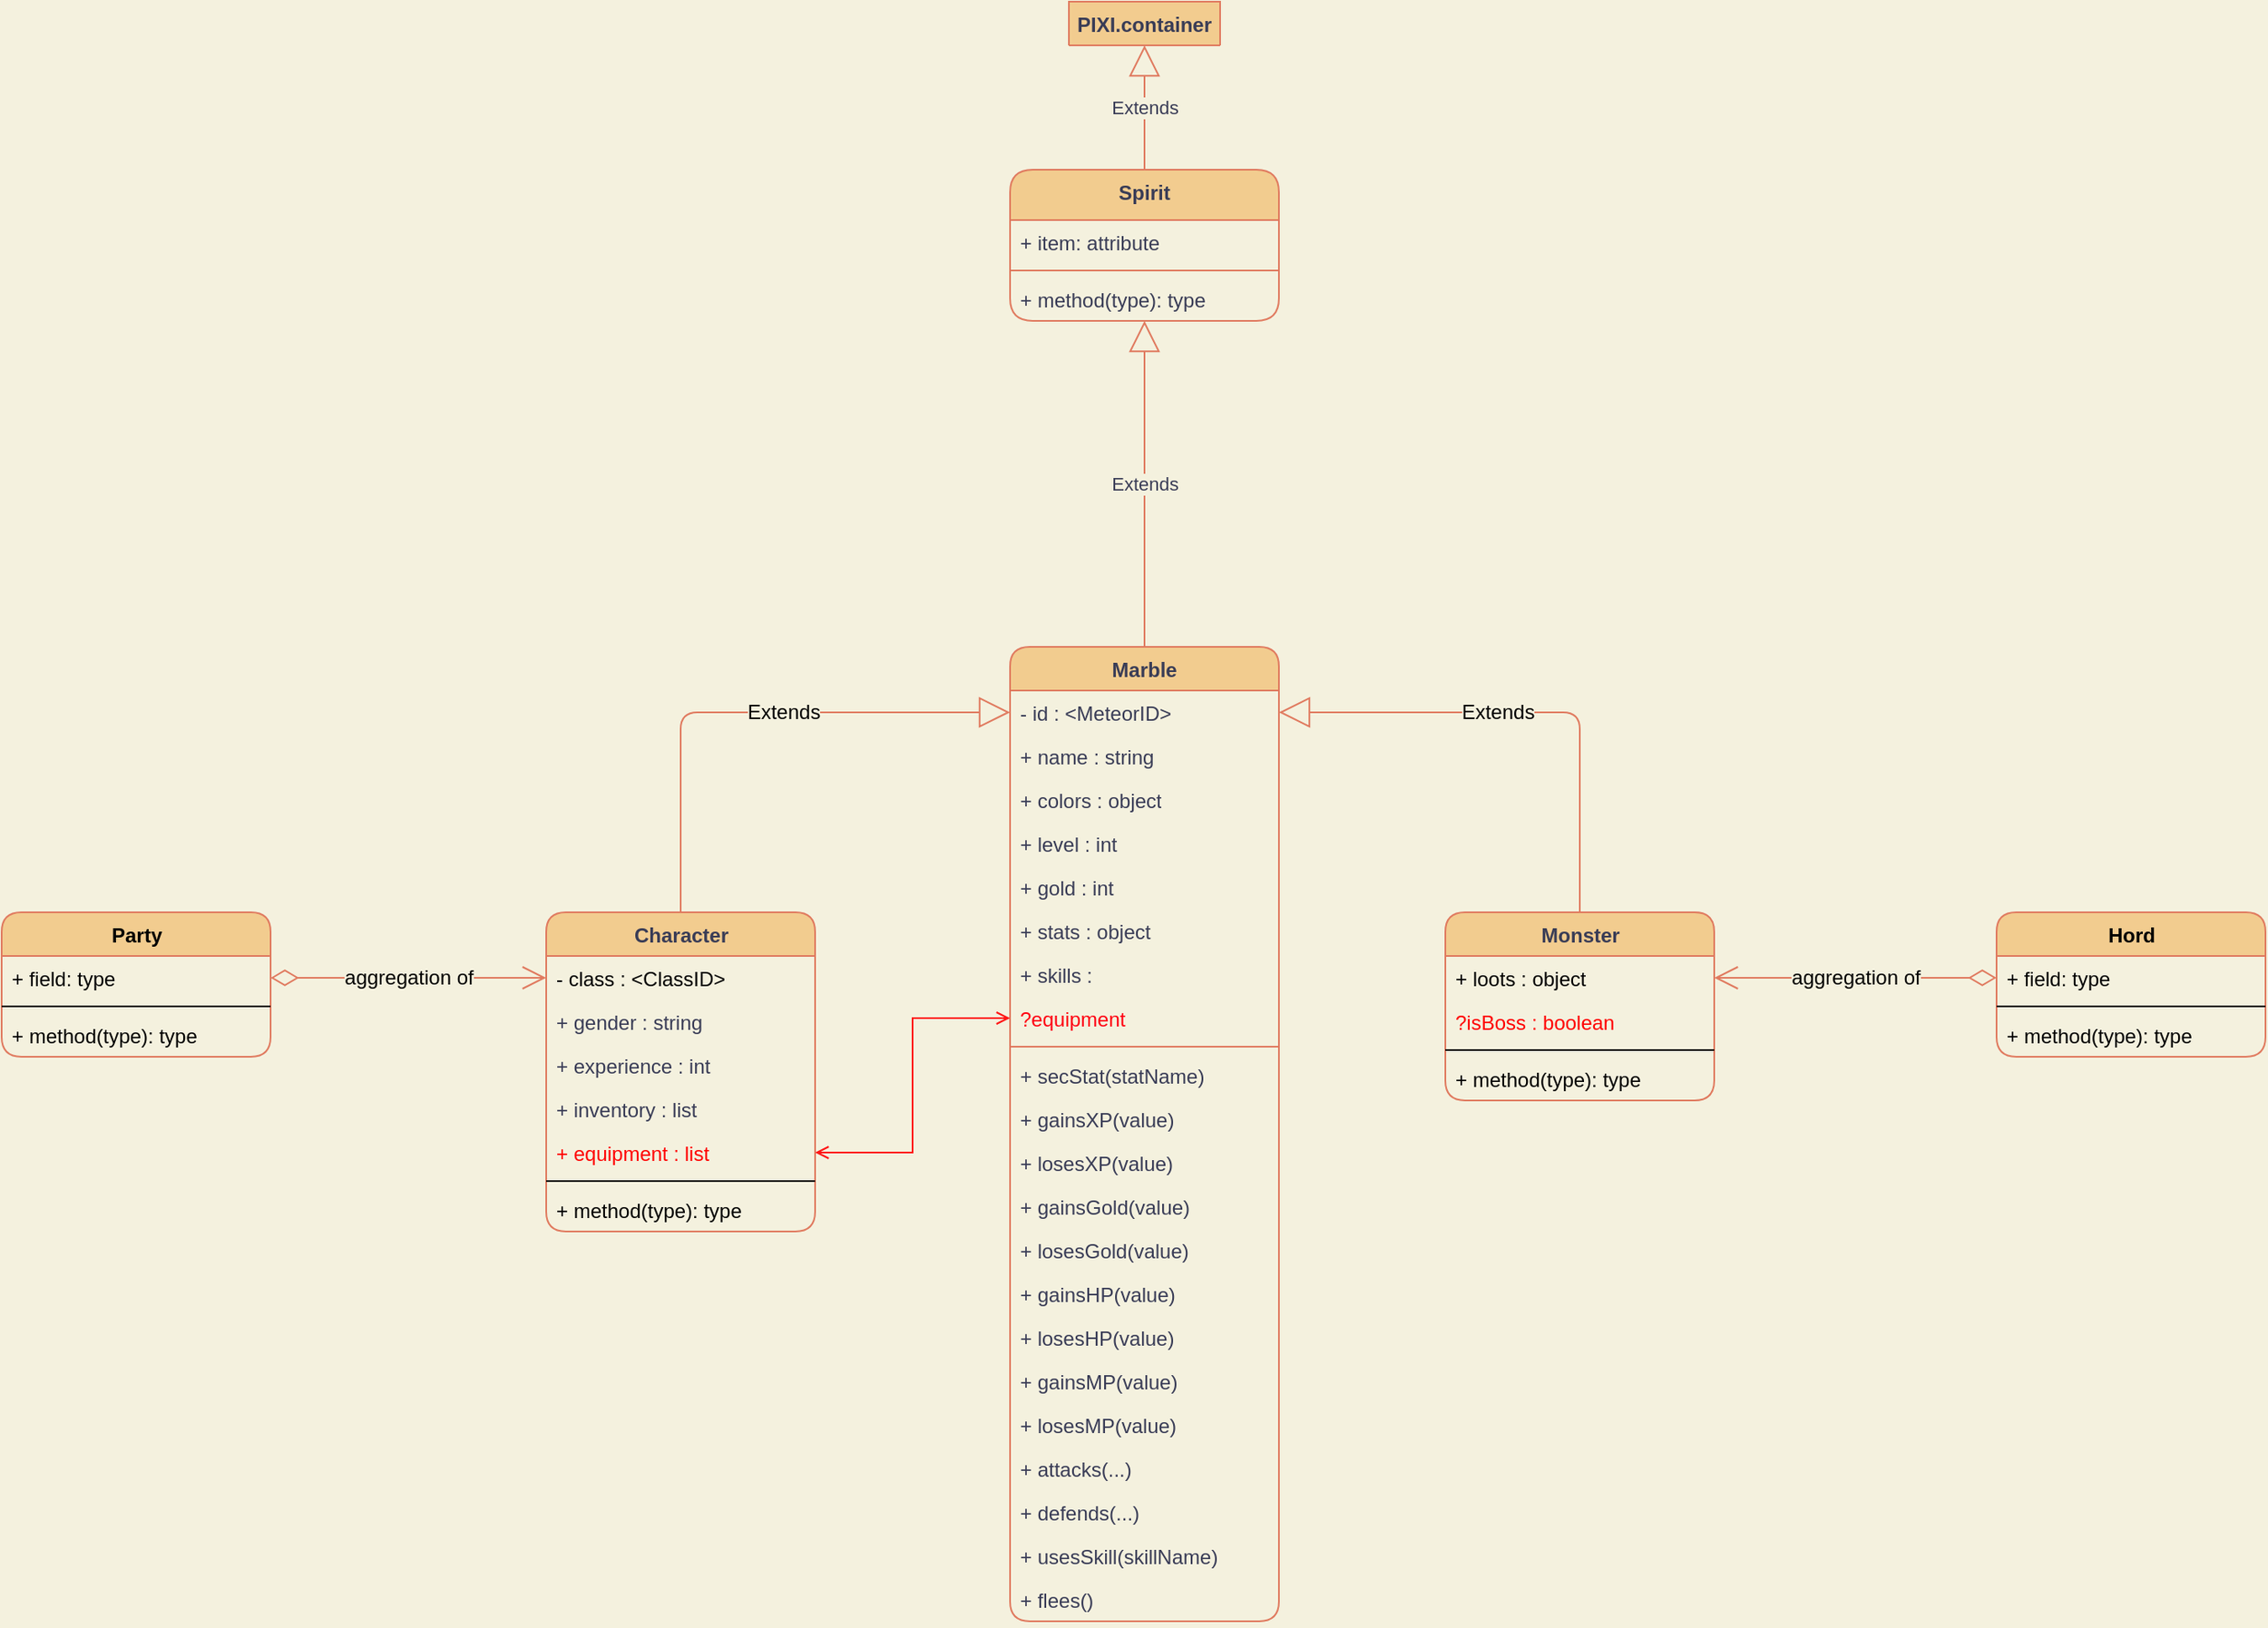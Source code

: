 <mxfile version="13.7.7" type="github">
  <diagram id="JMG7Og392h3I-otRAJf4" name="Page-1">
    <mxGraphModel dx="2005" dy="2290" grid="0" gridSize="10" guides="1" tooltips="1" connect="1" arrows="1" fold="1" page="0" pageScale="1" pageWidth="1169" pageHeight="827" background="#F4F1DE" math="0" shadow="0">
      <root>
        <mxCell id="0" />
        <mxCell id="1" parent="0" />
        <mxCell id="4F_5oUC_MU-JNdt0lTQq-11" value="PIXI.container" style="swimlane;fontStyle=1;align=center;verticalAlign=top;childLayout=stackLayout;horizontal=1;startSize=26;horizontalStack=0;resizeParent=1;resizeParentMax=0;resizeLast=0;collapsible=1;marginBottom=0;fillColor=#F2CC8F;strokeColor=#E07A5F;fontColor=#393C56;rounded=1;" parent="1" vertex="1" collapsed="1">
          <mxGeometry x="369" y="-440" width="90" height="26" as="geometry">
            <mxRectangle x="334" y="-300" width="160" height="86" as="alternateBounds" />
          </mxGeometry>
        </mxCell>
        <mxCell id="4F_5oUC_MU-JNdt0lTQq-12" value="+ field: type" style="text;strokeColor=none;fillColor=none;align=left;verticalAlign=top;spacingLeft=4;spacingRight=4;overflow=hidden;rotatable=0;points=[[0,0.5],[1,0.5]];portConstraint=eastwest;fontColor=#393C56;rounded=1;" parent="4F_5oUC_MU-JNdt0lTQq-11" vertex="1">
          <mxGeometry y="26" width="90" height="26" as="geometry" />
        </mxCell>
        <mxCell id="4F_5oUC_MU-JNdt0lTQq-13" value="" style="line;strokeWidth=1;fillColor=none;align=left;verticalAlign=middle;spacingTop=-1;spacingLeft=3;spacingRight=3;rotatable=0;labelPosition=right;points=[];portConstraint=eastwest;labelBackgroundColor=#F4F1DE;strokeColor=#E07A5F;fontColor=#393C56;rounded=1;" parent="4F_5oUC_MU-JNdt0lTQq-11" vertex="1">
          <mxGeometry y="52" width="90" height="8" as="geometry" />
        </mxCell>
        <mxCell id="4F_5oUC_MU-JNdt0lTQq-14" value="+ method(type): type" style="text;strokeColor=none;fillColor=none;align=left;verticalAlign=top;spacingLeft=4;spacingRight=4;overflow=hidden;rotatable=0;points=[[0,0.5],[1,0.5]];portConstraint=eastwest;fontColor=#393C56;rounded=1;" parent="4F_5oUC_MU-JNdt0lTQq-11" vertex="1">
          <mxGeometry y="60" width="90" height="26" as="geometry" />
        </mxCell>
        <mxCell id="4F_5oUC_MU-JNdt0lTQq-1" value="Spirit" style="swimlane;fontStyle=1;align=center;verticalAlign=top;childLayout=stackLayout;horizontal=1;startSize=30;horizontalStack=0;resizeParent=1;resizeParentMax=0;resizeLast=0;collapsible=1;marginBottom=0;fillColor=#F2CC8F;strokeColor=#E07A5F;fontColor=#393C56;rounded=1;" parent="1" vertex="1">
          <mxGeometry x="334" y="-340" width="160" height="90" as="geometry">
            <mxRectangle x="334" y="60" width="60" height="26" as="alternateBounds" />
          </mxGeometry>
        </mxCell>
        <mxCell id="4F_5oUC_MU-JNdt0lTQq-5" value="+ item: attribute" style="text;strokeColor=none;fillColor=none;align=left;verticalAlign=top;spacingLeft=4;spacingRight=4;overflow=hidden;rotatable=0;points=[[0,0.5],[1,0.5]];portConstraint=eastwest;fontColor=#393C56;rounded=1;" parent="4F_5oUC_MU-JNdt0lTQq-1" vertex="1">
          <mxGeometry y="30" width="160" height="26" as="geometry" />
        </mxCell>
        <mxCell id="4F_5oUC_MU-JNdt0lTQq-3" value="" style="line;strokeWidth=1;fillColor=none;align=left;verticalAlign=middle;spacingTop=-1;spacingLeft=3;spacingRight=3;rotatable=0;labelPosition=right;points=[];portConstraint=eastwest;labelBackgroundColor=#F4F1DE;strokeColor=#E07A5F;fontColor=#393C56;rounded=1;" parent="4F_5oUC_MU-JNdt0lTQq-1" vertex="1">
          <mxGeometry y="56" width="160" height="8" as="geometry" />
        </mxCell>
        <mxCell id="4F_5oUC_MU-JNdt0lTQq-4" value="+ method(type): type" style="text;strokeColor=none;fillColor=none;align=left;verticalAlign=top;spacingLeft=4;spacingRight=4;overflow=hidden;rotatable=0;points=[[0,0.5],[1,0.5]];portConstraint=eastwest;fontColor=#393C56;rounded=1;" parent="4F_5oUC_MU-JNdt0lTQq-1" vertex="1">
          <mxGeometry y="64" width="160" height="26" as="geometry" />
        </mxCell>
        <mxCell id="4F_5oUC_MU-JNdt0lTQq-15" value="Extends" style="endArrow=block;endSize=16;endFill=0;html=1;exitX=0.5;exitY=0;exitDx=0;exitDy=0;entryX=0.5;entryY=1;entryDx=0;entryDy=0;labelBackgroundColor=#F4F1DE;strokeColor=#E07A5F;fontColor=#393C56;" parent="1" source="4F_5oUC_MU-JNdt0lTQq-1" target="4F_5oUC_MU-JNdt0lTQq-11" edge="1">
          <mxGeometry width="160" relative="1" as="geometry">
            <mxPoint x="570" y="-350" as="sourcePoint" />
            <mxPoint x="730" y="-350" as="targetPoint" />
          </mxGeometry>
        </mxCell>
        <mxCell id="4F_5oUC_MU-JNdt0lTQq-16" value="Extends" style="endArrow=block;endSize=16;endFill=0;html=1;exitX=0.5;exitY=0;exitDx=0;exitDy=0;entryX=0.5;entryY=1;entryDx=0;entryDy=0;labelBackgroundColor=#F4F1DE;fontColor=#393C56;strokeColor=#E07A5F;" parent="1" source="4F_5oUC_MU-JNdt0lTQq-6" target="4F_5oUC_MU-JNdt0lTQq-1" edge="1">
          <mxGeometry width="160" relative="1" as="geometry">
            <mxPoint x="420" y="20" as="sourcePoint" />
            <mxPoint x="470" y="-200" as="targetPoint" />
          </mxGeometry>
        </mxCell>
        <mxCell id="4F_5oUC_MU-JNdt0lTQq-6" value="Marble" style="swimlane;fontStyle=1;align=center;verticalAlign=top;childLayout=stackLayout;horizontal=1;startSize=26;horizontalStack=0;resizeParent=1;resizeParentMax=0;resizeLast=0;collapsible=1;marginBottom=0;fillColor=#F2CC8F;strokeColor=#E07A5F;fontColor=#393C56;rounded=1;" parent="1" vertex="1">
          <mxGeometry x="334" y="-56" width="160" height="580" as="geometry" />
        </mxCell>
        <mxCell id="4F_5oUC_MU-JNdt0lTQq-7" value="- id : &lt;MeteorID&gt;" style="text;strokeColor=none;fillColor=none;align=left;verticalAlign=top;spacingLeft=4;spacingRight=4;overflow=hidden;rotatable=0;points=[[0,0.5],[1,0.5]];portConstraint=eastwest;fontColor=#393C56;rounded=1;" parent="4F_5oUC_MU-JNdt0lTQq-6" vertex="1">
          <mxGeometry y="26" width="160" height="26" as="geometry" />
        </mxCell>
        <mxCell id="4F_5oUC_MU-JNdt0lTQq-17" value="+ name : string" style="text;strokeColor=none;fillColor=none;align=left;verticalAlign=top;spacingLeft=4;spacingRight=4;overflow=hidden;rotatable=0;points=[[0,0.5],[1,0.5]];portConstraint=eastwest;rounded=1;fontColor=#393C56;" parent="4F_5oUC_MU-JNdt0lTQq-6" vertex="1">
          <mxGeometry y="52" width="160" height="26" as="geometry" />
        </mxCell>
        <mxCell id="4F_5oUC_MU-JNdt0lTQq-18" value="+ colors : object" style="text;strokeColor=none;fillColor=none;align=left;verticalAlign=top;spacingLeft=4;spacingRight=4;overflow=hidden;rotatable=0;points=[[0,0.5],[1,0.5]];portConstraint=eastwest;rounded=1;fontColor=#393C56;fontStyle=0;fontSize=12;html=1;noLabel=0;" parent="4F_5oUC_MU-JNdt0lTQq-6" vertex="1">
          <mxGeometry y="78" width="160" height="26" as="geometry" />
        </mxCell>
        <mxCell id="4F_5oUC_MU-JNdt0lTQq-19" value="+ level : int" style="text;strokeColor=none;fillColor=none;align=left;verticalAlign=top;spacingLeft=4;spacingRight=4;overflow=hidden;rotatable=0;points=[[0,0.5],[1,0.5]];portConstraint=eastwest;rounded=1;fontColor=#393C56;" parent="4F_5oUC_MU-JNdt0lTQq-6" vertex="1">
          <mxGeometry y="104" width="160" height="26" as="geometry" />
        </mxCell>
        <mxCell id="-9Ix1WPc0BXSNpQGpBU6-1" value="+ gold : int" style="text;strokeColor=none;fillColor=none;align=left;verticalAlign=top;spacingLeft=4;spacingRight=4;overflow=hidden;rotatable=0;points=[[0,0.5],[1,0.5]];portConstraint=eastwest;rounded=1;fontColor=#393C56;" vertex="1" parent="4F_5oUC_MU-JNdt0lTQq-6">
          <mxGeometry y="130" width="160" height="26" as="geometry" />
        </mxCell>
        <mxCell id="-9Ix1WPc0BXSNpQGpBU6-2" value="+ stats : object" style="text;strokeColor=none;fillColor=none;align=left;verticalAlign=top;spacingLeft=4;spacingRight=4;overflow=hidden;rotatable=0;points=[[0,0.5],[1,0.5]];portConstraint=eastwest;rounded=1;fontColor=#393C56;" vertex="1" parent="4F_5oUC_MU-JNdt0lTQq-6">
          <mxGeometry y="156" width="160" height="26" as="geometry" />
        </mxCell>
        <mxCell id="-9Ix1WPc0BXSNpQGpBU6-4" value="+ skills : " style="text;strokeColor=none;fillColor=none;align=left;verticalAlign=top;spacingLeft=4;spacingRight=4;overflow=hidden;rotatable=0;points=[[0,0.5],[1,0.5]];portConstraint=eastwest;rounded=1;fontColor=#393C56;" vertex="1" parent="4F_5oUC_MU-JNdt0lTQq-6">
          <mxGeometry y="182" width="160" height="26" as="geometry" />
        </mxCell>
        <mxCell id="-9Ix1WPc0BXSNpQGpBU6-3" value="?equipment" style="text;strokeColor=none;fillColor=none;align=left;verticalAlign=top;spacingLeft=4;spacingRight=4;overflow=hidden;rotatable=0;points=[[0,0.5],[1,0.5]];portConstraint=eastwest;rounded=1;fontColor=#FF0011;" vertex="1" parent="4F_5oUC_MU-JNdt0lTQq-6">
          <mxGeometry y="208" width="160" height="26" as="geometry" />
        </mxCell>
        <mxCell id="4F_5oUC_MU-JNdt0lTQq-8" value="" style="line;strokeWidth=1;fillColor=none;align=left;verticalAlign=middle;spacingTop=-1;spacingLeft=3;spacingRight=3;rotatable=0;labelPosition=right;points=[];portConstraint=eastwest;labelBackgroundColor=#F4F1DE;strokeColor=#E07A5F;fontColor=#393C56;rounded=1;" parent="4F_5oUC_MU-JNdt0lTQq-6" vertex="1">
          <mxGeometry y="234" width="160" height="8" as="geometry" />
        </mxCell>
        <mxCell id="-9Ix1WPc0BXSNpQGpBU6-5" value="+ secStat(statName)" style="text;strokeColor=none;fillColor=none;align=left;verticalAlign=top;spacingLeft=4;spacingRight=4;overflow=hidden;rotatable=0;points=[[0,0.5],[1,0.5]];portConstraint=eastwest;rounded=1;fontSize=12;fontColor=#393C56;html=1;" vertex="1" parent="4F_5oUC_MU-JNdt0lTQq-6">
          <mxGeometry y="242" width="160" height="26" as="geometry" />
        </mxCell>
        <mxCell id="4F_5oUC_MU-JNdt0lTQq-9" value="+ gainsXP(value)" style="text;strokeColor=none;fillColor=none;align=left;verticalAlign=top;spacingLeft=4;spacingRight=4;overflow=hidden;rotatable=0;points=[[0,0.5],[1,0.5]];portConstraint=eastwest;fontColor=#393C56;rounded=1;" parent="4F_5oUC_MU-JNdt0lTQq-6" vertex="1">
          <mxGeometry y="268" width="160" height="26" as="geometry" />
        </mxCell>
        <mxCell id="-9Ix1WPc0BXSNpQGpBU6-12" value="+ losesXP(value)" style="text;strokeColor=none;fillColor=none;align=left;verticalAlign=top;spacingLeft=4;spacingRight=4;overflow=hidden;rotatable=0;points=[[0,0.5],[1,0.5]];portConstraint=eastwest;rounded=1;fontSize=12;fontColor=#393C56;html=1;" vertex="1" parent="4F_5oUC_MU-JNdt0lTQq-6">
          <mxGeometry y="294" width="160" height="26" as="geometry" />
        </mxCell>
        <mxCell id="-9Ix1WPc0BXSNpQGpBU6-9" value="+ gainsGold(value)" style="text;strokeColor=none;fillColor=none;align=left;verticalAlign=top;spacingLeft=4;spacingRight=4;overflow=hidden;rotatable=0;points=[[0,0.5],[1,0.5]];portConstraint=eastwest;rounded=1;fontSize=12;fontColor=#393C56;html=1;" vertex="1" parent="4F_5oUC_MU-JNdt0lTQq-6">
          <mxGeometry y="320" width="160" height="26" as="geometry" />
        </mxCell>
        <mxCell id="-9Ix1WPc0BXSNpQGpBU6-7" value="+ losesGold(value)" style="text;strokeColor=none;fillColor=none;align=left;verticalAlign=top;spacingLeft=4;spacingRight=4;overflow=hidden;rotatable=0;points=[[0,0.5],[1,0.5]];portConstraint=eastwest;rounded=1;fontSize=12;fontColor=#393C56;html=1;" vertex="1" parent="4F_5oUC_MU-JNdt0lTQq-6">
          <mxGeometry y="346" width="160" height="26" as="geometry" />
        </mxCell>
        <mxCell id="-9Ix1WPc0BXSNpQGpBU6-11" value="+ gainsHP(value)" style="text;strokeColor=none;fillColor=none;align=left;verticalAlign=top;spacingLeft=4;spacingRight=4;overflow=hidden;rotatable=0;points=[[0,0.5],[1,0.5]];portConstraint=eastwest;rounded=1;fontSize=12;fontColor=#393C56;html=1;" vertex="1" parent="4F_5oUC_MU-JNdt0lTQq-6">
          <mxGeometry y="372" width="160" height="26" as="geometry" />
        </mxCell>
        <mxCell id="-9Ix1WPc0BXSNpQGpBU6-6" value="+ losesHP(value)" style="text;strokeColor=none;fillColor=none;align=left;verticalAlign=top;spacingLeft=4;spacingRight=4;overflow=hidden;rotatable=0;points=[[0,0.5],[1,0.5]];portConstraint=eastwest;rounded=1;fontSize=12;fontColor=#393C56;html=1;" vertex="1" parent="4F_5oUC_MU-JNdt0lTQq-6">
          <mxGeometry y="398" width="160" height="26" as="geometry" />
        </mxCell>
        <mxCell id="-9Ix1WPc0BXSNpQGpBU6-10" value="+ gainsMP(value)" style="text;strokeColor=none;fillColor=none;align=left;verticalAlign=top;spacingLeft=4;spacingRight=4;overflow=hidden;rotatable=0;points=[[0,0.5],[1,0.5]];portConstraint=eastwest;rounded=1;fontSize=12;fontColor=#393C56;html=1;" vertex="1" parent="4F_5oUC_MU-JNdt0lTQq-6">
          <mxGeometry y="424" width="160" height="26" as="geometry" />
        </mxCell>
        <mxCell id="-9Ix1WPc0BXSNpQGpBU6-8" value="+ losesMP(value)" style="text;strokeColor=none;fillColor=none;align=left;verticalAlign=top;spacingLeft=4;spacingRight=4;overflow=hidden;rotatable=0;points=[[0,0.5],[1,0.5]];portConstraint=eastwest;rounded=1;fontSize=12;fontColor=#393C56;html=1;" vertex="1" parent="4F_5oUC_MU-JNdt0lTQq-6">
          <mxGeometry y="450" width="160" height="26" as="geometry" />
        </mxCell>
        <mxCell id="-9Ix1WPc0BXSNpQGpBU6-13" value="+ attacks(...)" style="text;strokeColor=none;fillColor=none;align=left;verticalAlign=top;spacingLeft=4;spacingRight=4;overflow=hidden;rotatable=0;points=[[0,0.5],[1,0.5]];portConstraint=eastwest;rounded=1;fontSize=12;fontColor=#393C56;html=1;" vertex="1" parent="4F_5oUC_MU-JNdt0lTQq-6">
          <mxGeometry y="476" width="160" height="26" as="geometry" />
        </mxCell>
        <mxCell id="-9Ix1WPc0BXSNpQGpBU6-14" value="+ defends(...)" style="text;strokeColor=none;fillColor=none;align=left;verticalAlign=top;spacingLeft=4;spacingRight=4;overflow=hidden;rotatable=0;points=[[0,0.5],[1,0.5]];portConstraint=eastwest;rounded=1;fontSize=12;fontColor=#393C56;html=1;" vertex="1" parent="4F_5oUC_MU-JNdt0lTQq-6">
          <mxGeometry y="502" width="160" height="26" as="geometry" />
        </mxCell>
        <mxCell id="-9Ix1WPc0BXSNpQGpBU6-15" value="+ usesSkill(skillName)" style="text;strokeColor=none;fillColor=none;align=left;verticalAlign=top;spacingLeft=4;spacingRight=4;overflow=hidden;rotatable=0;points=[[0,0.5],[1,0.5]];portConstraint=eastwest;rounded=1;fontSize=12;fontColor=#393C56;html=1;" vertex="1" parent="4F_5oUC_MU-JNdt0lTQq-6">
          <mxGeometry y="528" width="160" height="26" as="geometry" />
        </mxCell>
        <mxCell id="-9Ix1WPc0BXSNpQGpBU6-16" value="+ flees()" style="text;strokeColor=none;fillColor=none;align=left;verticalAlign=top;spacingLeft=4;spacingRight=4;overflow=hidden;rotatable=0;points=[[0,0.5],[1,0.5]];portConstraint=eastwest;rounded=1;fontSize=12;fontColor=#393C56;html=1;" vertex="1" parent="4F_5oUC_MU-JNdt0lTQq-6">
          <mxGeometry y="554" width="160" height="26" as="geometry" />
        </mxCell>
        <mxCell id="-9Ix1WPc0BXSNpQGpBU6-26" style="edgeStyle=orthogonalEdgeStyle;rounded=0;orthogonalLoop=1;jettySize=auto;html=1;entryX=0;entryY=0.5;entryDx=0;entryDy=0;fillColor=#F2CC8F;fontSize=12;fontColor=#393C56;strokeColor=#FF1414;startArrow=open;startFill=0;endArrow=open;endFill=0;" edge="1" parent="1" source="-9Ix1WPc0BXSNpQGpBU6-24" target="-9Ix1WPc0BXSNpQGpBU6-3">
          <mxGeometry relative="1" as="geometry" />
        </mxCell>
        <mxCell id="-9Ix1WPc0BXSNpQGpBU6-29" value="Extends" style="endArrow=block;endSize=16;endFill=0;html=1;strokeColor=#E07A5F;fillColor=#F2CC8F;fontSize=12;exitX=0.5;exitY=0;exitDx=0;exitDy=0;entryX=0;entryY=0.5;entryDx=0;entryDy=0;edgeStyle=orthogonalEdgeStyle;labelBackgroundColor=#F4F1DE;" edge="1" parent="1" source="-9Ix1WPc0BXSNpQGpBU6-17" target="4F_5oUC_MU-JNdt0lTQq-7">
          <mxGeometry x="-0.244" y="-61" width="160" relative="1" as="geometry">
            <mxPoint x="183" y="-29" as="sourcePoint" />
            <mxPoint x="343" y="-29" as="targetPoint" />
            <Array as="points">
              <mxPoint x="138" y="-17" />
            </Array>
            <mxPoint x="61" y="-61" as="offset" />
          </mxGeometry>
        </mxCell>
        <mxCell id="-9Ix1WPc0BXSNpQGpBU6-43" value="aggregation of" style="endArrow=open;html=1;endSize=12;startArrow=diamondThin;startSize=14;startFill=0;edgeStyle=orthogonalEdgeStyle;labelBackgroundColor=#F4F1DE;strokeColor=#E07A5F;fillColor=#F2CC8F;fontSize=12;fontColor=#000000;exitX=1;exitY=0.5;exitDx=0;exitDy=0;entryX=0;entryY=0.5;entryDx=0;entryDy=0;" edge="1" parent="1" source="-9Ix1WPc0BXSNpQGpBU6-39" target="-9Ix1WPc0BXSNpQGpBU6-18">
          <mxGeometry relative="1" as="geometry">
            <mxPoint x="-67" y="187" as="sourcePoint" />
            <mxPoint x="93" y="187" as="targetPoint" />
          </mxGeometry>
        </mxCell>
        <mxCell id="-9Ix1WPc0BXSNpQGpBU6-50" value="aggregation of" style="endArrow=open;html=1;endSize=12;startArrow=diamondThin;startSize=14;startFill=0;edgeStyle=orthogonalEdgeStyle;labelBackgroundColor=#F4F1DE;strokeColor=#E07A5F;fillColor=#F2CC8F;fontSize=12;fontColor=#000000;exitX=0;exitY=0.5;exitDx=0;exitDy=0;entryX=1;entryY=0.5;entryDx=0;entryDy=0;" edge="1" parent="1" source="-9Ix1WPc0BXSNpQGpBU6-47" target="-9Ix1WPc0BXSNpQGpBU6-31">
          <mxGeometry relative="1" as="geometry">
            <mxPoint x="995" y="201" as="sourcePoint" />
            <mxPoint x="1166" y="75" as="targetPoint" />
          </mxGeometry>
        </mxCell>
        <mxCell id="-9Ix1WPc0BXSNpQGpBU6-51" value="Extends" style="endArrow=block;endSize=16;endFill=0;html=1;strokeColor=#E07A5F;fillColor=#F2CC8F;fontSize=12;exitX=0.5;exitY=0;exitDx=0;exitDy=0;entryX=1;entryY=0.5;entryDx=0;entryDy=0;edgeStyle=orthogonalEdgeStyle;labelBackgroundColor=#F4F1DE;" edge="1" parent="1" source="-9Ix1WPc0BXSNpQGpBU6-30" target="4F_5oUC_MU-JNdt0lTQq-7">
          <mxGeometry x="-0.201" y="49" width="160" relative="1" as="geometry">
            <mxPoint x="184" y="22" as="sourcePoint" />
            <mxPoint x="333.04" y="-40.92" as="targetPoint" />
            <Array as="points">
              <mxPoint x="673" y="-17" />
            </Array>
            <mxPoint x="-49" y="-49" as="offset" />
          </mxGeometry>
        </mxCell>
        <mxCell id="-9Ix1WPc0BXSNpQGpBU6-17" value="Character" style="swimlane;fontStyle=1;align=center;verticalAlign=top;childLayout=stackLayout;horizontal=1;startSize=26;horizontalStack=0;resizeParent=1;resizeParentMax=0;resizeLast=0;collapsible=1;marginBottom=0;rounded=1;strokeColor=#E07A5F;fillColor=#F2CC8F;fontSize=12;fontColor=#393C56;html=1;" vertex="1" parent="1">
          <mxGeometry x="58" y="102" width="160" height="190" as="geometry" />
        </mxCell>
        <mxCell id="-9Ix1WPc0BXSNpQGpBU6-18" value="- class : &lt;ClassID&gt;" style="text;strokeColor=none;fillColor=none;align=left;verticalAlign=top;spacingLeft=4;spacingRight=4;overflow=hidden;rotatable=0;points=[[0,0.5],[1,0.5]];portConstraint=eastwest;" vertex="1" parent="-9Ix1WPc0BXSNpQGpBU6-17">
          <mxGeometry y="26" width="160" height="26" as="geometry" />
        </mxCell>
        <mxCell id="-9Ix1WPc0BXSNpQGpBU6-21" value="+ gender : string" style="text;strokeColor=none;fillColor=none;align=left;verticalAlign=top;spacingLeft=4;spacingRight=4;overflow=hidden;rotatable=0;points=[[0,0.5],[1,0.5]];portConstraint=eastwest;rounded=1;fontSize=12;fontColor=#393C56;html=1;" vertex="1" parent="-9Ix1WPc0BXSNpQGpBU6-17">
          <mxGeometry y="52" width="160" height="26" as="geometry" />
        </mxCell>
        <mxCell id="-9Ix1WPc0BXSNpQGpBU6-22" value="+ experience : int" style="text;strokeColor=none;fillColor=none;align=left;verticalAlign=top;spacingLeft=4;spacingRight=4;overflow=hidden;rotatable=0;points=[[0,0.5],[1,0.5]];portConstraint=eastwest;rounded=1;fontSize=12;fontColor=#393C56;html=1;" vertex="1" parent="-9Ix1WPc0BXSNpQGpBU6-17">
          <mxGeometry y="78" width="160" height="26" as="geometry" />
        </mxCell>
        <mxCell id="-9Ix1WPc0BXSNpQGpBU6-23" value="+ inventory : list" style="text;strokeColor=none;fillColor=none;align=left;verticalAlign=top;spacingLeft=4;spacingRight=4;overflow=hidden;rotatable=0;points=[[0,0.5],[1,0.5]];portConstraint=eastwest;rounded=1;fontSize=12;fontColor=#393C56;html=1;" vertex="1" parent="-9Ix1WPc0BXSNpQGpBU6-17">
          <mxGeometry y="104" width="160" height="26" as="geometry" />
        </mxCell>
        <mxCell id="-9Ix1WPc0BXSNpQGpBU6-24" value="+ equipment : list" style="text;strokeColor=none;fillColor=none;align=left;verticalAlign=top;spacingLeft=4;spacingRight=4;overflow=hidden;rotatable=0;points=[[0,0.5],[1,0.5]];portConstraint=eastwest;rounded=1;fontSize=12;html=1;fontColor=#FF0000;" vertex="1" parent="-9Ix1WPc0BXSNpQGpBU6-17">
          <mxGeometry y="130" width="160" height="26" as="geometry" />
        </mxCell>
        <mxCell id="-9Ix1WPc0BXSNpQGpBU6-19" value="" style="line;strokeWidth=1;fillColor=none;align=left;verticalAlign=middle;spacingTop=-1;spacingLeft=3;spacingRight=3;rotatable=0;labelPosition=right;points=[];portConstraint=eastwest;" vertex="1" parent="-9Ix1WPc0BXSNpQGpBU6-17">
          <mxGeometry y="156" width="160" height="8" as="geometry" />
        </mxCell>
        <mxCell id="-9Ix1WPc0BXSNpQGpBU6-20" value="+ method(type): type" style="text;strokeColor=none;fillColor=none;align=left;verticalAlign=top;spacingLeft=4;spacingRight=4;overflow=hidden;rotatable=0;points=[[0,0.5],[1,0.5]];portConstraint=eastwest;" vertex="1" parent="-9Ix1WPc0BXSNpQGpBU6-17">
          <mxGeometry y="164" width="160" height="26" as="geometry" />
        </mxCell>
        <mxCell id="-9Ix1WPc0BXSNpQGpBU6-30" value="Monster" style="swimlane;fontStyle=1;align=center;verticalAlign=top;childLayout=stackLayout;horizontal=1;startSize=26;horizontalStack=0;resizeParent=1;resizeParentMax=0;resizeLast=0;collapsible=1;marginBottom=0;rounded=1;strokeColor=#E07A5F;fillColor=#F2CC8F;fontSize=12;fontColor=#393C56;html=1;" vertex="1" parent="1">
          <mxGeometry x="593" y="102" width="160" height="112" as="geometry" />
        </mxCell>
        <mxCell id="-9Ix1WPc0BXSNpQGpBU6-31" value="+ loots : object" style="text;strokeColor=none;fillColor=none;align=left;verticalAlign=top;spacingLeft=4;spacingRight=4;overflow=hidden;rotatable=0;points=[[0,0.5],[1,0.5]];portConstraint=eastwest;" vertex="1" parent="-9Ix1WPc0BXSNpQGpBU6-30">
          <mxGeometry y="26" width="160" height="26" as="geometry" />
        </mxCell>
        <mxCell id="-9Ix1WPc0BXSNpQGpBU6-35" value="?isBoss : boolean" style="text;strokeColor=none;fillColor=none;align=left;verticalAlign=top;spacingLeft=4;spacingRight=4;overflow=hidden;rotatable=0;points=[[0,0.5],[1,0.5]];portConstraint=eastwest;rounded=1;fontSize=12;html=1;fontColor=#FF0000;" vertex="1" parent="-9Ix1WPc0BXSNpQGpBU6-30">
          <mxGeometry y="52" width="160" height="26" as="geometry" />
        </mxCell>
        <mxCell id="-9Ix1WPc0BXSNpQGpBU6-36" value="" style="line;strokeWidth=1;fillColor=none;align=left;verticalAlign=middle;spacingTop=-1;spacingLeft=3;spacingRight=3;rotatable=0;labelPosition=right;points=[];portConstraint=eastwest;" vertex="1" parent="-9Ix1WPc0BXSNpQGpBU6-30">
          <mxGeometry y="78" width="160" height="8" as="geometry" />
        </mxCell>
        <mxCell id="-9Ix1WPc0BXSNpQGpBU6-37" value="+ method(type): type" style="text;strokeColor=none;fillColor=none;align=left;verticalAlign=top;spacingLeft=4;spacingRight=4;overflow=hidden;rotatable=0;points=[[0,0.5],[1,0.5]];portConstraint=eastwest;" vertex="1" parent="-9Ix1WPc0BXSNpQGpBU6-30">
          <mxGeometry y="86" width="160" height="26" as="geometry" />
        </mxCell>
        <mxCell id="-9Ix1WPc0BXSNpQGpBU6-38" value="Party" style="swimlane;fontStyle=1;align=center;verticalAlign=top;childLayout=stackLayout;horizontal=1;startSize=26;horizontalStack=0;resizeParent=1;resizeParentMax=0;resizeLast=0;collapsible=1;marginBottom=0;rounded=1;strokeColor=#E07A5F;fillColor=#F2CC8F;fontSize=12;fontColor=#000000;html=1;" vertex="1" parent="1">
          <mxGeometry x="-266" y="102" width="160" height="86" as="geometry" />
        </mxCell>
        <mxCell id="-9Ix1WPc0BXSNpQGpBU6-39" value="+ field: type" style="text;strokeColor=none;fillColor=none;align=left;verticalAlign=top;spacingLeft=4;spacingRight=4;overflow=hidden;rotatable=0;points=[[0,0.5],[1,0.5]];portConstraint=eastwest;" vertex="1" parent="-9Ix1WPc0BXSNpQGpBU6-38">
          <mxGeometry y="26" width="160" height="26" as="geometry" />
        </mxCell>
        <mxCell id="-9Ix1WPc0BXSNpQGpBU6-40" value="" style="line;strokeWidth=1;fillColor=none;align=left;verticalAlign=middle;spacingTop=-1;spacingLeft=3;spacingRight=3;rotatable=0;labelPosition=right;points=[];portConstraint=eastwest;" vertex="1" parent="-9Ix1WPc0BXSNpQGpBU6-38">
          <mxGeometry y="52" width="160" height="8" as="geometry" />
        </mxCell>
        <mxCell id="-9Ix1WPc0BXSNpQGpBU6-41" value="+ method(type): type" style="text;strokeColor=none;fillColor=none;align=left;verticalAlign=top;spacingLeft=4;spacingRight=4;overflow=hidden;rotatable=0;points=[[0,0.5],[1,0.5]];portConstraint=eastwest;" vertex="1" parent="-9Ix1WPc0BXSNpQGpBU6-38">
          <mxGeometry y="60" width="160" height="26" as="geometry" />
        </mxCell>
        <mxCell id="-9Ix1WPc0BXSNpQGpBU6-46" value="Hord" style="swimlane;fontStyle=1;align=center;verticalAlign=top;childLayout=stackLayout;horizontal=1;startSize=26;horizontalStack=0;resizeParent=1;resizeParentMax=0;resizeLast=0;collapsible=1;marginBottom=0;rounded=1;strokeColor=#E07A5F;fillColor=#F2CC8F;fontSize=12;fontColor=#000000;html=1;" vertex="1" parent="1">
          <mxGeometry x="921" y="102" width="160" height="86" as="geometry" />
        </mxCell>
        <mxCell id="-9Ix1WPc0BXSNpQGpBU6-47" value="+ field: type" style="text;strokeColor=none;fillColor=none;align=left;verticalAlign=top;spacingLeft=4;spacingRight=4;overflow=hidden;rotatable=0;points=[[0,0.5],[1,0.5]];portConstraint=eastwest;" vertex="1" parent="-9Ix1WPc0BXSNpQGpBU6-46">
          <mxGeometry y="26" width="160" height="26" as="geometry" />
        </mxCell>
        <mxCell id="-9Ix1WPc0BXSNpQGpBU6-48" value="" style="line;strokeWidth=1;fillColor=none;align=left;verticalAlign=middle;spacingTop=-1;spacingLeft=3;spacingRight=3;rotatable=0;labelPosition=right;points=[];portConstraint=eastwest;" vertex="1" parent="-9Ix1WPc0BXSNpQGpBU6-46">
          <mxGeometry y="52" width="160" height="8" as="geometry" />
        </mxCell>
        <mxCell id="-9Ix1WPc0BXSNpQGpBU6-49" value="+ method(type): type" style="text;strokeColor=none;fillColor=none;align=left;verticalAlign=top;spacingLeft=4;spacingRight=4;overflow=hidden;rotatable=0;points=[[0,0.5],[1,0.5]];portConstraint=eastwest;" vertex="1" parent="-9Ix1WPc0BXSNpQGpBU6-46">
          <mxGeometry y="60" width="160" height="26" as="geometry" />
        </mxCell>
      </root>
    </mxGraphModel>
  </diagram>
</mxfile>
